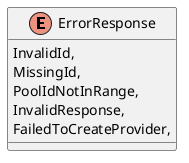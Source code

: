 @startuml
enum ErrorResponse {
    InvalidId,
    MissingId,
    PoolIdNotInRange,
    InvalidResponse,
    FailedToCreateProvider,
}
@enduml
